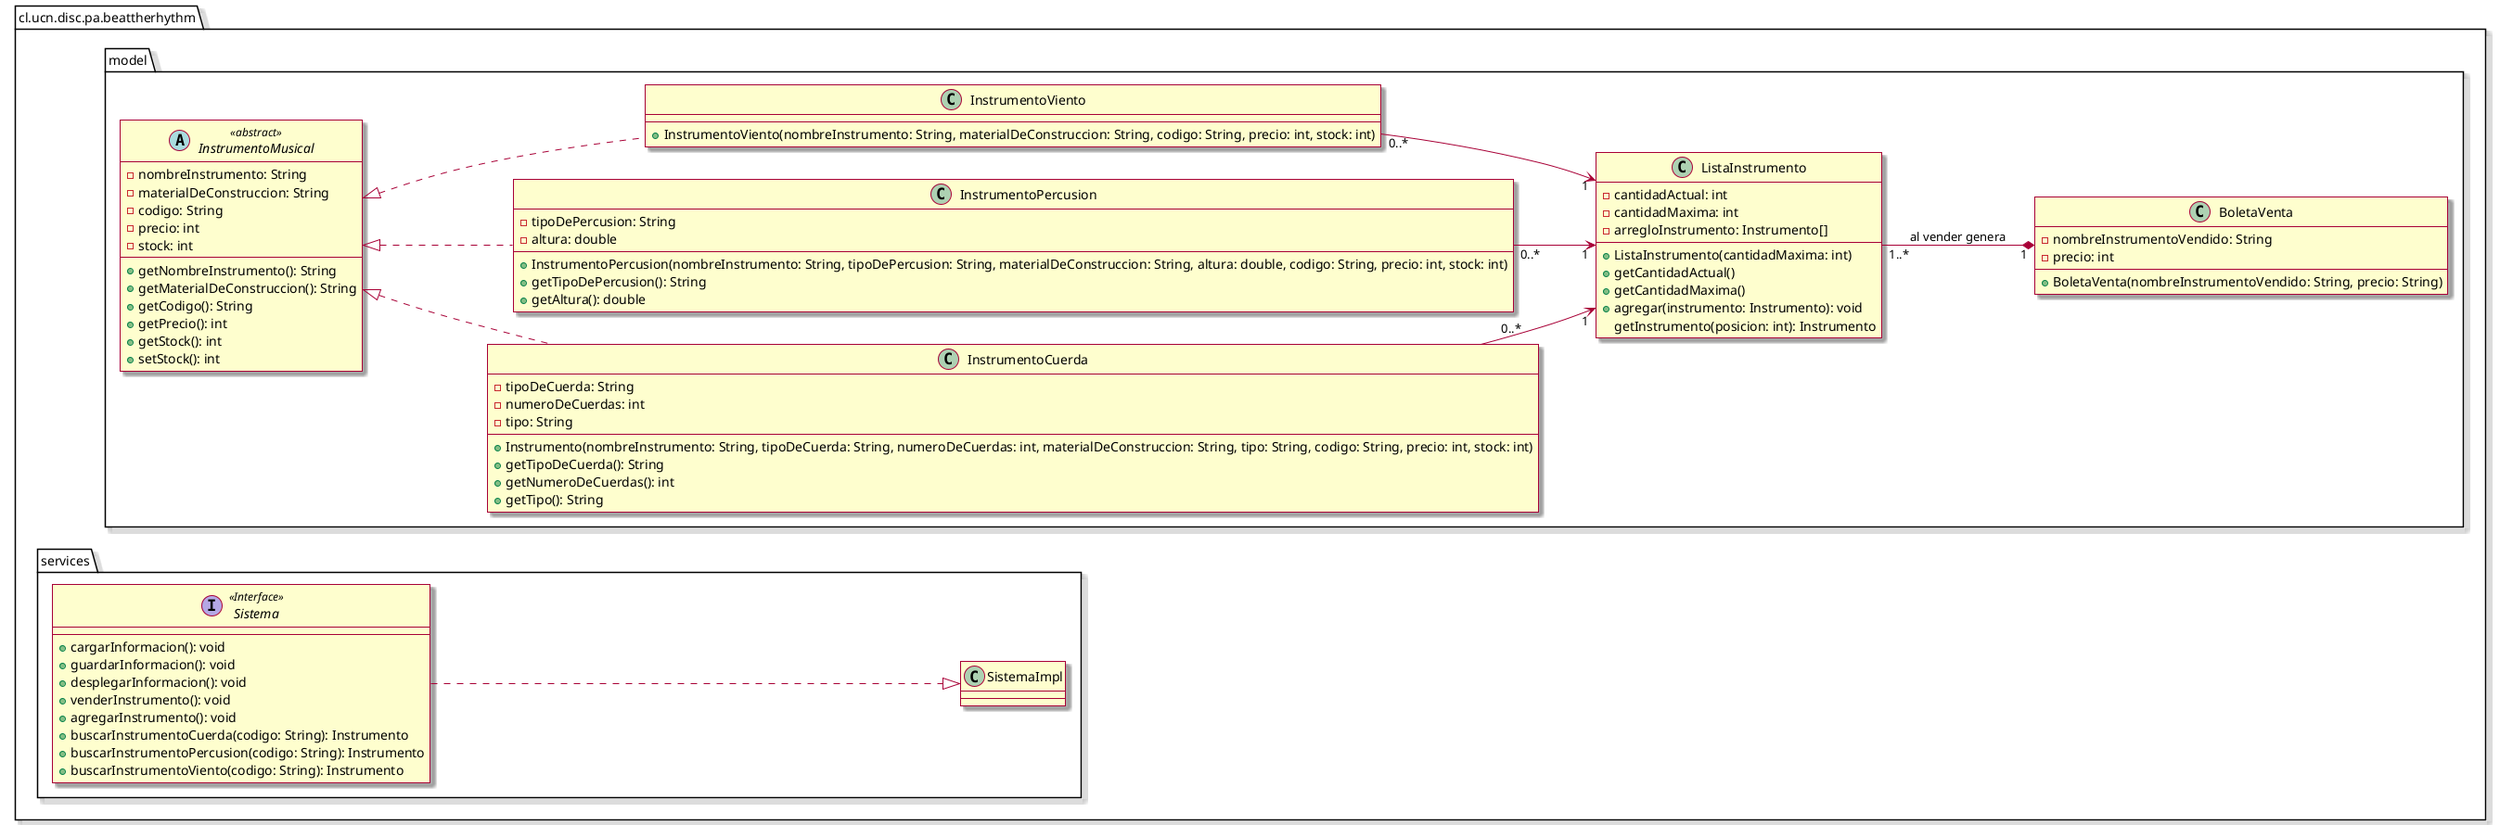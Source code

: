 @startuml
left to right direction
set separator none
!pragma useIntermediatePackages false
skin rose
package cl.ucn.disc.pa.beattherhythm{
    package model{
        class ListaInstrumento{
            -cantidadActual: int
            -cantidadMaxima: int
            -arregloInstrumento: Instrumento[]
            +ListaInstrumento(cantidadMaxima: int)
            +getCantidadActual()
            +getCantidadMaxima()
            +agregar(instrumento: Instrumento): void
            getInstrumento(posicion: int): Instrumento
        }
        abstract class InstrumentoMusical <<abstract>>{
            -nombreInstrumento: String
            -materialDeConstruccion: String
            -codigo: String
            -precio: int
            -stock: int
            +getNombreInstrumento(): String
            +getMaterialDeConstruccion(): String
            +getCodigo(): String
            +getPrecio(): int
            +getStock(): int
            +setStock(): int
        }
        class InstrumentoCuerda{
            -tipoDeCuerda: String
            -numeroDeCuerdas: int
            -tipo: String
            +Instrumento(nombreInstrumento: String, tipoDeCuerda: String, numeroDeCuerdas: int, materialDeConstruccion: String, tipo: String, codigo: String, precio: int, stock: int)
            +getTipoDeCuerda(): String
            +getNumeroDeCuerdas(): int
            +getTipo(): String
        }
        InstrumentoMusical <|.. InstrumentoCuerda
        class InstrumentoPercusion{
            -tipoDePercusion: String
            -altura: double
            +InstrumentoPercusion(nombreInstrumento: String, tipoDePercusion: String, materialDeConstruccion: String, altura: double, codigo: String, precio: int, stock: int)
            +getTipoDePercusion(): String
            +getAltura(): double
        }
        InstrumentoMusical <|.. InstrumentoPercusion
        class InstrumentoViento{
            +InstrumentoViento(nombreInstrumento: String, materialDeConstruccion: String, codigo: String, precio: int, stock: int)
        }
        InstrumentoMusical <|.. InstrumentoViento
        class BoletaVenta{
        -nombreInstrumentoVendido: String
        -precio: int
        +BoletaVenta(nombreInstrumentoVendido: String, precio: String)
        }
    }
    package services{
        interface Sistema <<Interface>>{
            +cargarInformacion(): void
            +guardarInformacion(): void
            +desplegarInformacion(): void
            +venderInstrumento(): void
            +agregarInstrumento(): void
            +buscarInstrumentoCuerda(codigo: String): Instrumento
            +buscarInstrumentoPercusion(codigo: String): Instrumento
            +buscarInstrumentoViento(codigo: String): Instrumento
        }
        class SistemaImpl{
        }
    }
}

Sistema ..|> SistemaImpl
ListaInstrumento "1..*" --* "1" BoletaVenta: al vender genera
InstrumentoCuerda "0..*" --> "1" ListaInstrumento
InstrumentoPercusion "0..*" --> "1" ListaInstrumento
InstrumentoViento "0..*" --> "1" ListaInstrumento

@enduml

